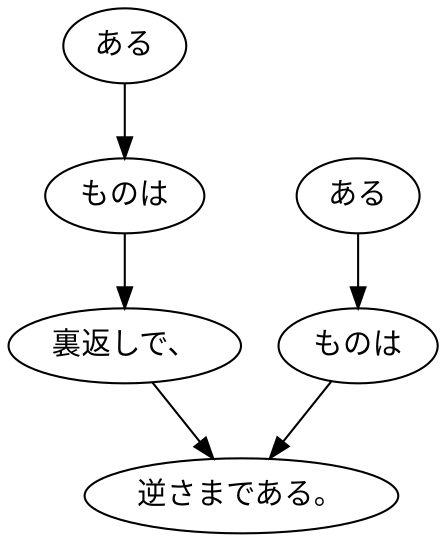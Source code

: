 digraph graph6542 {
	node0 [label="ある"];
	node1 [label="ものは"];
	node2 [label="裏返しで、"];
	node3 [label="ある"];
	node4 [label="ものは"];
	node5 [label="逆さまである。"];
	node0 -> node1;
	node1 -> node2;
	node2 -> node5;
	node3 -> node4;
	node4 -> node5;
}
